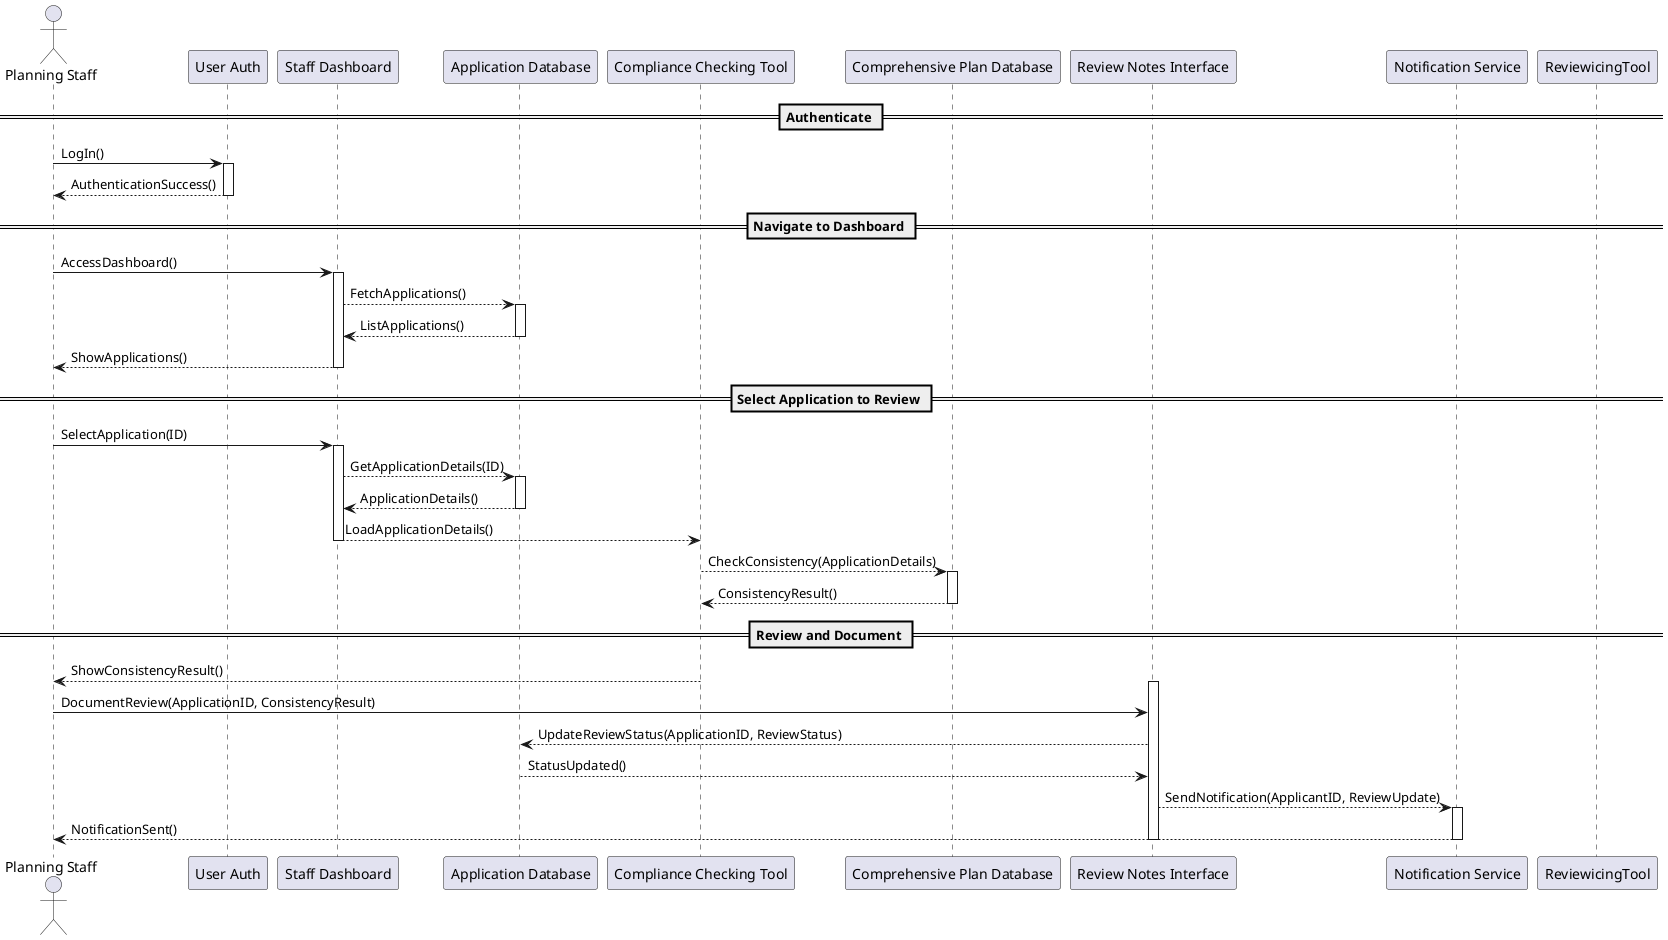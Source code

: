 @startuml
actor PlanningStaff as "Planning Staff"
participant UserAuthentication as "User Auth"
participant Dashboard as "Staff Dashboard"
participant ApplicationDB as "Application Database"
participant ComplianceTool as "Compliance Checking Tool"
participant ComprehensivePlanDB as "Comprehensive Plan Database"
participant ReviewNotes as "Review Notes Interface"
participant NotificationService as "Notification Service"

== Authenticate ==
PlanningStaff -> UserAuthentication: LogIn()
activate UserAuthentication
UserAuthentication --> PlanningStaff: AuthenticationSuccess()
deactivate UserAuthentication

== Navigate to Dashboard ==
PlanningStaff -> Dashboard: AccessDashboard()
activate Dashboard
Dashboard --> ApplicationDB: FetchApplications()
activate ApplicationDB
ApplicationDB --> Dashboard: ListApplications()
deactivate ApplicationDB
Dashboard --> PlanningStaff: ShowApplications()
deactivate Dashboard

== Select Application to Review ==
PlanningStaff -> Dashboard: SelectApplication(ID)
activate Dashboard
Dashboard --> ApplicationDB: GetApplicationDetails(ID)
activate ApplicationDB
ApplicationDB --> Dashboard: ApplicationDetails()
deactivate ApplicationDB
Dashboard --> ComplianceTool: LoadApplicationDetails()
deactivate Dashboard
ComplianceTool --> ComprehensivePlanDB: CheckConsistency(ApplicationDetails)
activate ComprehensivePlanDB
ComprehensivePlanDB --> ComplianceTool: ConsistencyResult()
deactivate ComprehensivePlanDB

== Review and Document ==
ComplianceTool --> PlanningStaff: ShowConsistencyResult()
activate ReviewNotes
PlanningStaff -> ReviewNotes: DocumentReview(ApplicationID, ConsistencyResult)
ReviewNotes --> ApplicationDB: UpdateReviewStatus(ApplicationID, ReviewStatus)
deactivate ReviewicingTool
ApplicationDB --> ReviewNotes: StatusUpdated()
ReviewNotes --> NotificationService: SendNotification(ApplicantID, ReviewUpdate)
activate NotificationService
NotificationService --> PlanningStaff: NotificationSent()
deactivate NotificationService
deactivate ReviewNotes

@enduml
